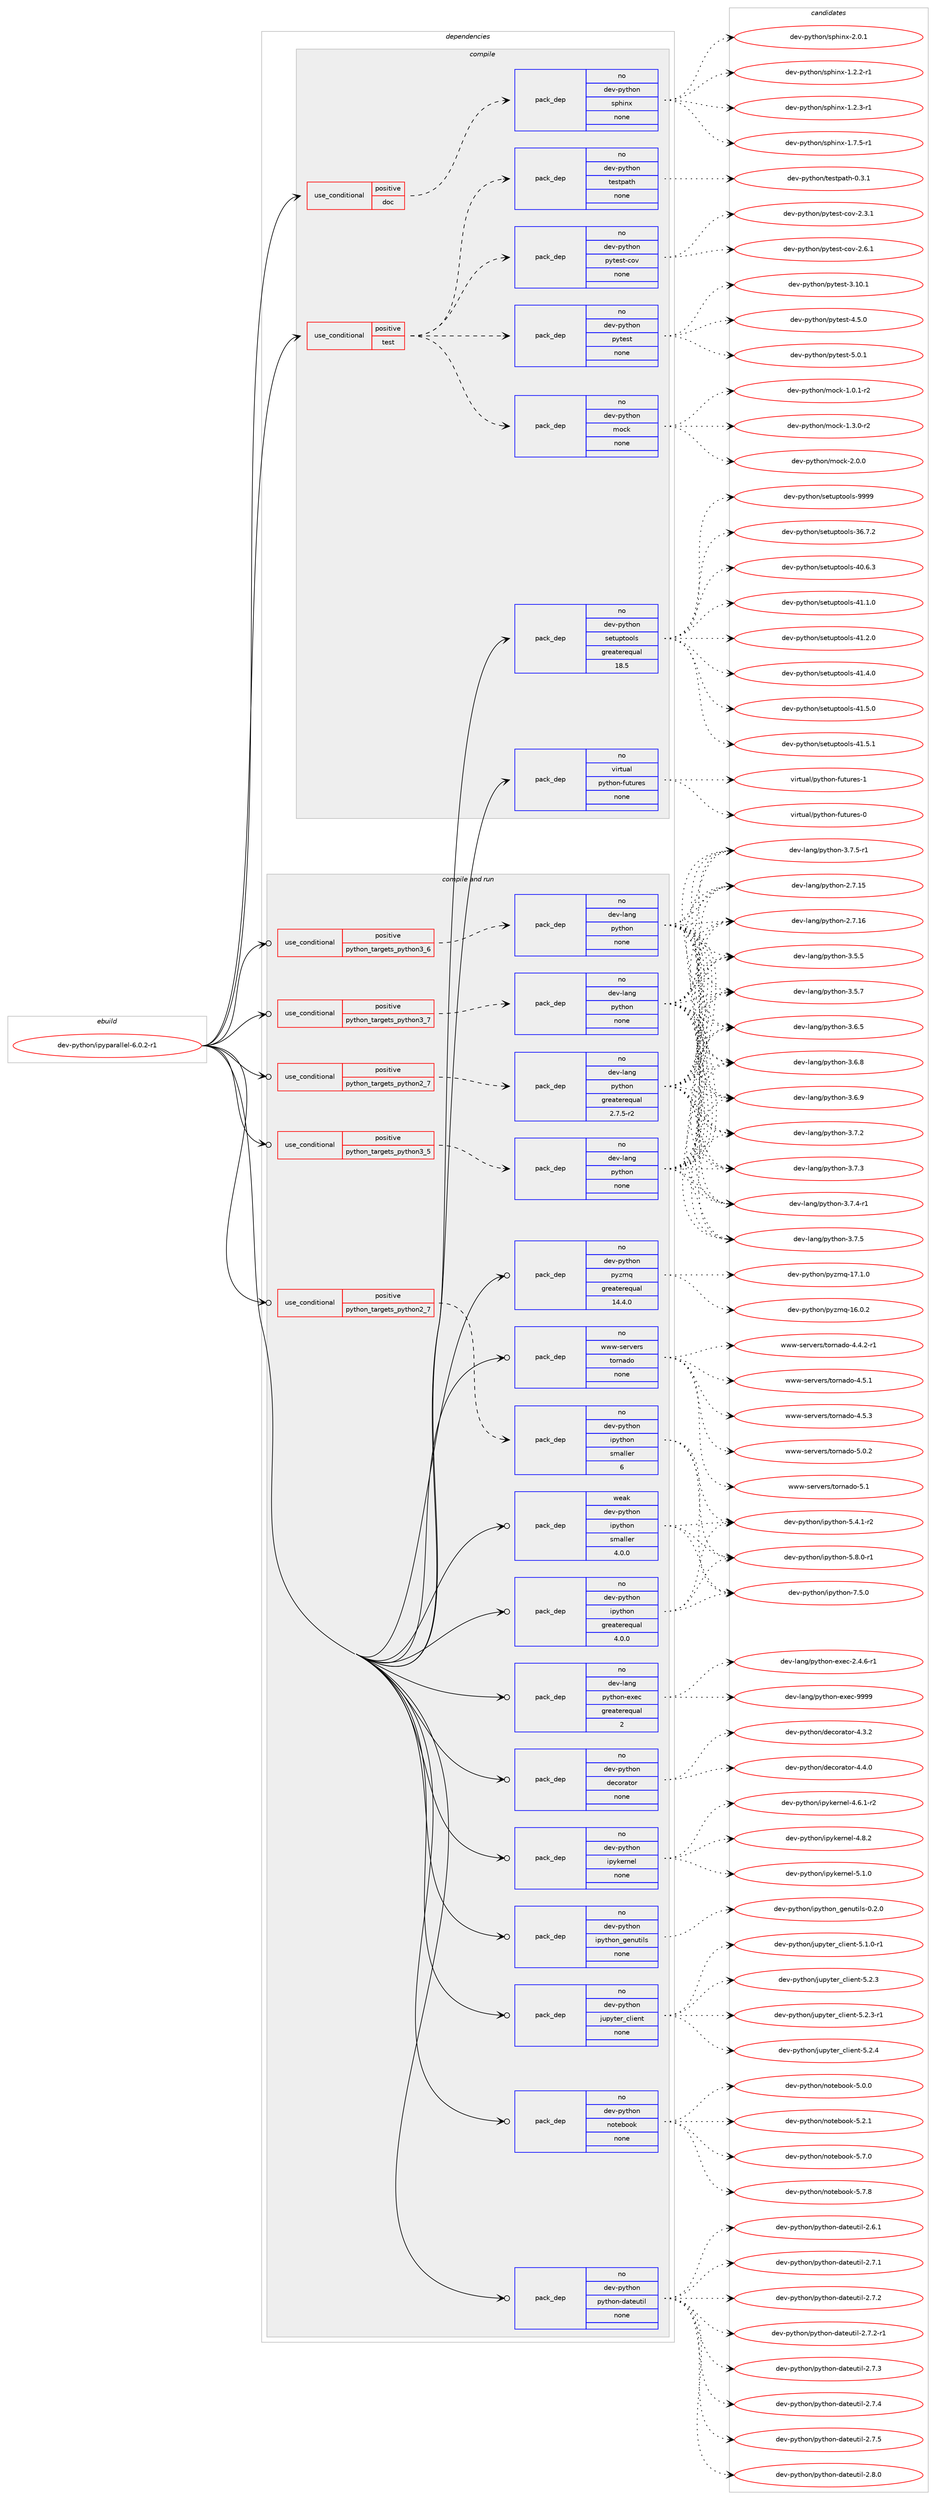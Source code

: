 digraph prolog {

# *************
# Graph options
# *************

newrank=true;
concentrate=true;
compound=true;
graph [rankdir=LR,fontname=Helvetica,fontsize=10,ranksep=1.5];#, ranksep=2.5, nodesep=0.2];
edge  [arrowhead=vee];
node  [fontname=Helvetica,fontsize=10];

# **********
# The ebuild
# **********

subgraph cluster_leftcol {
color=gray;
rank=same;
label=<<i>ebuild</i>>;
id [label="dev-python/ipyparallel-6.0.2-r1", color=red, width=4, href="../dev-python/ipyparallel-6.0.2-r1.svg"];
}

# ****************
# The dependencies
# ****************

subgraph cluster_midcol {
color=gray;
label=<<i>dependencies</i>>;
subgraph cluster_compile {
fillcolor="#eeeeee";
style=filled;
label=<<i>compile</i>>;
subgraph cond141014 {
dependency609858 [label=<<TABLE BORDER="0" CELLBORDER="1" CELLSPACING="0" CELLPADDING="4"><TR><TD ROWSPAN="3" CELLPADDING="10">use_conditional</TD></TR><TR><TD>positive</TD></TR><TR><TD>doc</TD></TR></TABLE>>, shape=none, color=red];
subgraph pack457045 {
dependency609859 [label=<<TABLE BORDER="0" CELLBORDER="1" CELLSPACING="0" CELLPADDING="4" WIDTH="220"><TR><TD ROWSPAN="6" CELLPADDING="30">pack_dep</TD></TR><TR><TD WIDTH="110">no</TD></TR><TR><TD>dev-python</TD></TR><TR><TD>sphinx</TD></TR><TR><TD>none</TD></TR><TR><TD></TD></TR></TABLE>>, shape=none, color=blue];
}
dependency609858:e -> dependency609859:w [weight=20,style="dashed",arrowhead="vee"];
}
id:e -> dependency609858:w [weight=20,style="solid",arrowhead="vee"];
subgraph cond141015 {
dependency609860 [label=<<TABLE BORDER="0" CELLBORDER="1" CELLSPACING="0" CELLPADDING="4"><TR><TD ROWSPAN="3" CELLPADDING="10">use_conditional</TD></TR><TR><TD>positive</TD></TR><TR><TD>test</TD></TR></TABLE>>, shape=none, color=red];
subgraph pack457046 {
dependency609861 [label=<<TABLE BORDER="0" CELLBORDER="1" CELLSPACING="0" CELLPADDING="4" WIDTH="220"><TR><TD ROWSPAN="6" CELLPADDING="30">pack_dep</TD></TR><TR><TD WIDTH="110">no</TD></TR><TR><TD>dev-python</TD></TR><TR><TD>mock</TD></TR><TR><TD>none</TD></TR><TR><TD></TD></TR></TABLE>>, shape=none, color=blue];
}
dependency609860:e -> dependency609861:w [weight=20,style="dashed",arrowhead="vee"];
subgraph pack457047 {
dependency609862 [label=<<TABLE BORDER="0" CELLBORDER="1" CELLSPACING="0" CELLPADDING="4" WIDTH="220"><TR><TD ROWSPAN="6" CELLPADDING="30">pack_dep</TD></TR><TR><TD WIDTH="110">no</TD></TR><TR><TD>dev-python</TD></TR><TR><TD>pytest</TD></TR><TR><TD>none</TD></TR><TR><TD></TD></TR></TABLE>>, shape=none, color=blue];
}
dependency609860:e -> dependency609862:w [weight=20,style="dashed",arrowhead="vee"];
subgraph pack457048 {
dependency609863 [label=<<TABLE BORDER="0" CELLBORDER="1" CELLSPACING="0" CELLPADDING="4" WIDTH="220"><TR><TD ROWSPAN="6" CELLPADDING="30">pack_dep</TD></TR><TR><TD WIDTH="110">no</TD></TR><TR><TD>dev-python</TD></TR><TR><TD>pytest-cov</TD></TR><TR><TD>none</TD></TR><TR><TD></TD></TR></TABLE>>, shape=none, color=blue];
}
dependency609860:e -> dependency609863:w [weight=20,style="dashed",arrowhead="vee"];
subgraph pack457049 {
dependency609864 [label=<<TABLE BORDER="0" CELLBORDER="1" CELLSPACING="0" CELLPADDING="4" WIDTH="220"><TR><TD ROWSPAN="6" CELLPADDING="30">pack_dep</TD></TR><TR><TD WIDTH="110">no</TD></TR><TR><TD>dev-python</TD></TR><TR><TD>testpath</TD></TR><TR><TD>none</TD></TR><TR><TD></TD></TR></TABLE>>, shape=none, color=blue];
}
dependency609860:e -> dependency609864:w [weight=20,style="dashed",arrowhead="vee"];
}
id:e -> dependency609860:w [weight=20,style="solid",arrowhead="vee"];
subgraph pack457050 {
dependency609865 [label=<<TABLE BORDER="0" CELLBORDER="1" CELLSPACING="0" CELLPADDING="4" WIDTH="220"><TR><TD ROWSPAN="6" CELLPADDING="30">pack_dep</TD></TR><TR><TD WIDTH="110">no</TD></TR><TR><TD>dev-python</TD></TR><TR><TD>setuptools</TD></TR><TR><TD>greaterequal</TD></TR><TR><TD>18.5</TD></TR></TABLE>>, shape=none, color=blue];
}
id:e -> dependency609865:w [weight=20,style="solid",arrowhead="vee"];
subgraph pack457051 {
dependency609866 [label=<<TABLE BORDER="0" CELLBORDER="1" CELLSPACING="0" CELLPADDING="4" WIDTH="220"><TR><TD ROWSPAN="6" CELLPADDING="30">pack_dep</TD></TR><TR><TD WIDTH="110">no</TD></TR><TR><TD>virtual</TD></TR><TR><TD>python-futures</TD></TR><TR><TD>none</TD></TR><TR><TD></TD></TR></TABLE>>, shape=none, color=blue];
}
id:e -> dependency609866:w [weight=20,style="solid",arrowhead="vee"];
}
subgraph cluster_compileandrun {
fillcolor="#eeeeee";
style=filled;
label=<<i>compile and run</i>>;
subgraph cond141016 {
dependency609867 [label=<<TABLE BORDER="0" CELLBORDER="1" CELLSPACING="0" CELLPADDING="4"><TR><TD ROWSPAN="3" CELLPADDING="10">use_conditional</TD></TR><TR><TD>positive</TD></TR><TR><TD>python_targets_python2_7</TD></TR></TABLE>>, shape=none, color=red];
subgraph pack457052 {
dependency609868 [label=<<TABLE BORDER="0" CELLBORDER="1" CELLSPACING="0" CELLPADDING="4" WIDTH="220"><TR><TD ROWSPAN="6" CELLPADDING="30">pack_dep</TD></TR><TR><TD WIDTH="110">no</TD></TR><TR><TD>dev-lang</TD></TR><TR><TD>python</TD></TR><TR><TD>greaterequal</TD></TR><TR><TD>2.7.5-r2</TD></TR></TABLE>>, shape=none, color=blue];
}
dependency609867:e -> dependency609868:w [weight=20,style="dashed",arrowhead="vee"];
}
id:e -> dependency609867:w [weight=20,style="solid",arrowhead="odotvee"];
subgraph cond141017 {
dependency609869 [label=<<TABLE BORDER="0" CELLBORDER="1" CELLSPACING="0" CELLPADDING="4"><TR><TD ROWSPAN="3" CELLPADDING="10">use_conditional</TD></TR><TR><TD>positive</TD></TR><TR><TD>python_targets_python2_7</TD></TR></TABLE>>, shape=none, color=red];
subgraph pack457053 {
dependency609870 [label=<<TABLE BORDER="0" CELLBORDER="1" CELLSPACING="0" CELLPADDING="4" WIDTH="220"><TR><TD ROWSPAN="6" CELLPADDING="30">pack_dep</TD></TR><TR><TD WIDTH="110">no</TD></TR><TR><TD>dev-python</TD></TR><TR><TD>ipython</TD></TR><TR><TD>smaller</TD></TR><TR><TD>6</TD></TR></TABLE>>, shape=none, color=blue];
}
dependency609869:e -> dependency609870:w [weight=20,style="dashed",arrowhead="vee"];
}
id:e -> dependency609869:w [weight=20,style="solid",arrowhead="odotvee"];
subgraph cond141018 {
dependency609871 [label=<<TABLE BORDER="0" CELLBORDER="1" CELLSPACING="0" CELLPADDING="4"><TR><TD ROWSPAN="3" CELLPADDING="10">use_conditional</TD></TR><TR><TD>positive</TD></TR><TR><TD>python_targets_python3_5</TD></TR></TABLE>>, shape=none, color=red];
subgraph pack457054 {
dependency609872 [label=<<TABLE BORDER="0" CELLBORDER="1" CELLSPACING="0" CELLPADDING="4" WIDTH="220"><TR><TD ROWSPAN="6" CELLPADDING="30">pack_dep</TD></TR><TR><TD WIDTH="110">no</TD></TR><TR><TD>dev-lang</TD></TR><TR><TD>python</TD></TR><TR><TD>none</TD></TR><TR><TD></TD></TR></TABLE>>, shape=none, color=blue];
}
dependency609871:e -> dependency609872:w [weight=20,style="dashed",arrowhead="vee"];
}
id:e -> dependency609871:w [weight=20,style="solid",arrowhead="odotvee"];
subgraph cond141019 {
dependency609873 [label=<<TABLE BORDER="0" CELLBORDER="1" CELLSPACING="0" CELLPADDING="4"><TR><TD ROWSPAN="3" CELLPADDING="10">use_conditional</TD></TR><TR><TD>positive</TD></TR><TR><TD>python_targets_python3_6</TD></TR></TABLE>>, shape=none, color=red];
subgraph pack457055 {
dependency609874 [label=<<TABLE BORDER="0" CELLBORDER="1" CELLSPACING="0" CELLPADDING="4" WIDTH="220"><TR><TD ROWSPAN="6" CELLPADDING="30">pack_dep</TD></TR><TR><TD WIDTH="110">no</TD></TR><TR><TD>dev-lang</TD></TR><TR><TD>python</TD></TR><TR><TD>none</TD></TR><TR><TD></TD></TR></TABLE>>, shape=none, color=blue];
}
dependency609873:e -> dependency609874:w [weight=20,style="dashed",arrowhead="vee"];
}
id:e -> dependency609873:w [weight=20,style="solid",arrowhead="odotvee"];
subgraph cond141020 {
dependency609875 [label=<<TABLE BORDER="0" CELLBORDER="1" CELLSPACING="0" CELLPADDING="4"><TR><TD ROWSPAN="3" CELLPADDING="10">use_conditional</TD></TR><TR><TD>positive</TD></TR><TR><TD>python_targets_python3_7</TD></TR></TABLE>>, shape=none, color=red];
subgraph pack457056 {
dependency609876 [label=<<TABLE BORDER="0" CELLBORDER="1" CELLSPACING="0" CELLPADDING="4" WIDTH="220"><TR><TD ROWSPAN="6" CELLPADDING="30">pack_dep</TD></TR><TR><TD WIDTH="110">no</TD></TR><TR><TD>dev-lang</TD></TR><TR><TD>python</TD></TR><TR><TD>none</TD></TR><TR><TD></TD></TR></TABLE>>, shape=none, color=blue];
}
dependency609875:e -> dependency609876:w [weight=20,style="dashed",arrowhead="vee"];
}
id:e -> dependency609875:w [weight=20,style="solid",arrowhead="odotvee"];
subgraph pack457057 {
dependency609877 [label=<<TABLE BORDER="0" CELLBORDER="1" CELLSPACING="0" CELLPADDING="4" WIDTH="220"><TR><TD ROWSPAN="6" CELLPADDING="30">pack_dep</TD></TR><TR><TD WIDTH="110">no</TD></TR><TR><TD>dev-lang</TD></TR><TR><TD>python-exec</TD></TR><TR><TD>greaterequal</TD></TR><TR><TD>2</TD></TR></TABLE>>, shape=none, color=blue];
}
id:e -> dependency609877:w [weight=20,style="solid",arrowhead="odotvee"];
subgraph pack457058 {
dependency609878 [label=<<TABLE BORDER="0" CELLBORDER="1" CELLSPACING="0" CELLPADDING="4" WIDTH="220"><TR><TD ROWSPAN="6" CELLPADDING="30">pack_dep</TD></TR><TR><TD WIDTH="110">no</TD></TR><TR><TD>dev-python</TD></TR><TR><TD>decorator</TD></TR><TR><TD>none</TD></TR><TR><TD></TD></TR></TABLE>>, shape=none, color=blue];
}
id:e -> dependency609878:w [weight=20,style="solid",arrowhead="odotvee"];
subgraph pack457059 {
dependency609879 [label=<<TABLE BORDER="0" CELLBORDER="1" CELLSPACING="0" CELLPADDING="4" WIDTH="220"><TR><TD ROWSPAN="6" CELLPADDING="30">pack_dep</TD></TR><TR><TD WIDTH="110">no</TD></TR><TR><TD>dev-python</TD></TR><TR><TD>ipykernel</TD></TR><TR><TD>none</TD></TR><TR><TD></TD></TR></TABLE>>, shape=none, color=blue];
}
id:e -> dependency609879:w [weight=20,style="solid",arrowhead="odotvee"];
subgraph pack457060 {
dependency609880 [label=<<TABLE BORDER="0" CELLBORDER="1" CELLSPACING="0" CELLPADDING="4" WIDTH="220"><TR><TD ROWSPAN="6" CELLPADDING="30">pack_dep</TD></TR><TR><TD WIDTH="110">no</TD></TR><TR><TD>dev-python</TD></TR><TR><TD>ipython</TD></TR><TR><TD>greaterequal</TD></TR><TR><TD>4.0.0</TD></TR></TABLE>>, shape=none, color=blue];
}
id:e -> dependency609880:w [weight=20,style="solid",arrowhead="odotvee"];
subgraph pack457061 {
dependency609881 [label=<<TABLE BORDER="0" CELLBORDER="1" CELLSPACING="0" CELLPADDING="4" WIDTH="220"><TR><TD ROWSPAN="6" CELLPADDING="30">pack_dep</TD></TR><TR><TD WIDTH="110">no</TD></TR><TR><TD>dev-python</TD></TR><TR><TD>ipython_genutils</TD></TR><TR><TD>none</TD></TR><TR><TD></TD></TR></TABLE>>, shape=none, color=blue];
}
id:e -> dependency609881:w [weight=20,style="solid",arrowhead="odotvee"];
subgraph pack457062 {
dependency609882 [label=<<TABLE BORDER="0" CELLBORDER="1" CELLSPACING="0" CELLPADDING="4" WIDTH="220"><TR><TD ROWSPAN="6" CELLPADDING="30">pack_dep</TD></TR><TR><TD WIDTH="110">no</TD></TR><TR><TD>dev-python</TD></TR><TR><TD>jupyter_client</TD></TR><TR><TD>none</TD></TR><TR><TD></TD></TR></TABLE>>, shape=none, color=blue];
}
id:e -> dependency609882:w [weight=20,style="solid",arrowhead="odotvee"];
subgraph pack457063 {
dependency609883 [label=<<TABLE BORDER="0" CELLBORDER="1" CELLSPACING="0" CELLPADDING="4" WIDTH="220"><TR><TD ROWSPAN="6" CELLPADDING="30">pack_dep</TD></TR><TR><TD WIDTH="110">no</TD></TR><TR><TD>dev-python</TD></TR><TR><TD>notebook</TD></TR><TR><TD>none</TD></TR><TR><TD></TD></TR></TABLE>>, shape=none, color=blue];
}
id:e -> dependency609883:w [weight=20,style="solid",arrowhead="odotvee"];
subgraph pack457064 {
dependency609884 [label=<<TABLE BORDER="0" CELLBORDER="1" CELLSPACING="0" CELLPADDING="4" WIDTH="220"><TR><TD ROWSPAN="6" CELLPADDING="30">pack_dep</TD></TR><TR><TD WIDTH="110">no</TD></TR><TR><TD>dev-python</TD></TR><TR><TD>python-dateutil</TD></TR><TR><TD>none</TD></TR><TR><TD></TD></TR></TABLE>>, shape=none, color=blue];
}
id:e -> dependency609884:w [weight=20,style="solid",arrowhead="odotvee"];
subgraph pack457065 {
dependency609885 [label=<<TABLE BORDER="0" CELLBORDER="1" CELLSPACING="0" CELLPADDING="4" WIDTH="220"><TR><TD ROWSPAN="6" CELLPADDING="30">pack_dep</TD></TR><TR><TD WIDTH="110">no</TD></TR><TR><TD>dev-python</TD></TR><TR><TD>pyzmq</TD></TR><TR><TD>greaterequal</TD></TR><TR><TD>14.4.0</TD></TR></TABLE>>, shape=none, color=blue];
}
id:e -> dependency609885:w [weight=20,style="solid",arrowhead="odotvee"];
subgraph pack457066 {
dependency609886 [label=<<TABLE BORDER="0" CELLBORDER="1" CELLSPACING="0" CELLPADDING="4" WIDTH="220"><TR><TD ROWSPAN="6" CELLPADDING="30">pack_dep</TD></TR><TR><TD WIDTH="110">no</TD></TR><TR><TD>www-servers</TD></TR><TR><TD>tornado</TD></TR><TR><TD>none</TD></TR><TR><TD></TD></TR></TABLE>>, shape=none, color=blue];
}
id:e -> dependency609886:w [weight=20,style="solid",arrowhead="odotvee"];
subgraph pack457067 {
dependency609887 [label=<<TABLE BORDER="0" CELLBORDER="1" CELLSPACING="0" CELLPADDING="4" WIDTH="220"><TR><TD ROWSPAN="6" CELLPADDING="30">pack_dep</TD></TR><TR><TD WIDTH="110">weak</TD></TR><TR><TD>dev-python</TD></TR><TR><TD>ipython</TD></TR><TR><TD>smaller</TD></TR><TR><TD>4.0.0</TD></TR></TABLE>>, shape=none, color=blue];
}
id:e -> dependency609887:w [weight=20,style="solid",arrowhead="odotvee"];
}
subgraph cluster_run {
fillcolor="#eeeeee";
style=filled;
label=<<i>run</i>>;
}
}

# **************
# The candidates
# **************

subgraph cluster_choices {
rank=same;
color=gray;
label=<<i>candidates</i>>;

subgraph choice457045 {
color=black;
nodesep=1;
choice10010111845112121116104111110471151121041051101204549465046504511449 [label="dev-python/sphinx-1.2.2-r1", color=red, width=4,href="../dev-python/sphinx-1.2.2-r1.svg"];
choice10010111845112121116104111110471151121041051101204549465046514511449 [label="dev-python/sphinx-1.2.3-r1", color=red, width=4,href="../dev-python/sphinx-1.2.3-r1.svg"];
choice10010111845112121116104111110471151121041051101204549465546534511449 [label="dev-python/sphinx-1.7.5-r1", color=red, width=4,href="../dev-python/sphinx-1.7.5-r1.svg"];
choice1001011184511212111610411111047115112104105110120455046484649 [label="dev-python/sphinx-2.0.1", color=red, width=4,href="../dev-python/sphinx-2.0.1.svg"];
dependency609859:e -> choice10010111845112121116104111110471151121041051101204549465046504511449:w [style=dotted,weight="100"];
dependency609859:e -> choice10010111845112121116104111110471151121041051101204549465046514511449:w [style=dotted,weight="100"];
dependency609859:e -> choice10010111845112121116104111110471151121041051101204549465546534511449:w [style=dotted,weight="100"];
dependency609859:e -> choice1001011184511212111610411111047115112104105110120455046484649:w [style=dotted,weight="100"];
}
subgraph choice457046 {
color=black;
nodesep=1;
choice1001011184511212111610411111047109111991074549464846494511450 [label="dev-python/mock-1.0.1-r2", color=red, width=4,href="../dev-python/mock-1.0.1-r2.svg"];
choice1001011184511212111610411111047109111991074549465146484511450 [label="dev-python/mock-1.3.0-r2", color=red, width=4,href="../dev-python/mock-1.3.0-r2.svg"];
choice100101118451121211161041111104710911199107455046484648 [label="dev-python/mock-2.0.0", color=red, width=4,href="../dev-python/mock-2.0.0.svg"];
dependency609861:e -> choice1001011184511212111610411111047109111991074549464846494511450:w [style=dotted,weight="100"];
dependency609861:e -> choice1001011184511212111610411111047109111991074549465146484511450:w [style=dotted,weight="100"];
dependency609861:e -> choice100101118451121211161041111104710911199107455046484648:w [style=dotted,weight="100"];
}
subgraph choice457047 {
color=black;
nodesep=1;
choice100101118451121211161041111104711212111610111511645514649484649 [label="dev-python/pytest-3.10.1", color=red, width=4,href="../dev-python/pytest-3.10.1.svg"];
choice1001011184511212111610411111047112121116101115116455246534648 [label="dev-python/pytest-4.5.0", color=red, width=4,href="../dev-python/pytest-4.5.0.svg"];
choice1001011184511212111610411111047112121116101115116455346484649 [label="dev-python/pytest-5.0.1", color=red, width=4,href="../dev-python/pytest-5.0.1.svg"];
dependency609862:e -> choice100101118451121211161041111104711212111610111511645514649484649:w [style=dotted,weight="100"];
dependency609862:e -> choice1001011184511212111610411111047112121116101115116455246534648:w [style=dotted,weight="100"];
dependency609862:e -> choice1001011184511212111610411111047112121116101115116455346484649:w [style=dotted,weight="100"];
}
subgraph choice457048 {
color=black;
nodesep=1;
choice10010111845112121116104111110471121211161011151164599111118455046514649 [label="dev-python/pytest-cov-2.3.1", color=red, width=4,href="../dev-python/pytest-cov-2.3.1.svg"];
choice10010111845112121116104111110471121211161011151164599111118455046544649 [label="dev-python/pytest-cov-2.6.1", color=red, width=4,href="../dev-python/pytest-cov-2.6.1.svg"];
dependency609863:e -> choice10010111845112121116104111110471121211161011151164599111118455046514649:w [style=dotted,weight="100"];
dependency609863:e -> choice10010111845112121116104111110471121211161011151164599111118455046544649:w [style=dotted,weight="100"];
}
subgraph choice457049 {
color=black;
nodesep=1;
choice100101118451121211161041111104711610111511611297116104454846514649 [label="dev-python/testpath-0.3.1", color=red, width=4,href="../dev-python/testpath-0.3.1.svg"];
dependency609864:e -> choice100101118451121211161041111104711610111511611297116104454846514649:w [style=dotted,weight="100"];
}
subgraph choice457050 {
color=black;
nodesep=1;
choice100101118451121211161041111104711510111611711211611111110811545515446554650 [label="dev-python/setuptools-36.7.2", color=red, width=4,href="../dev-python/setuptools-36.7.2.svg"];
choice100101118451121211161041111104711510111611711211611111110811545524846544651 [label="dev-python/setuptools-40.6.3", color=red, width=4,href="../dev-python/setuptools-40.6.3.svg"];
choice100101118451121211161041111104711510111611711211611111110811545524946494648 [label="dev-python/setuptools-41.1.0", color=red, width=4,href="../dev-python/setuptools-41.1.0.svg"];
choice100101118451121211161041111104711510111611711211611111110811545524946504648 [label="dev-python/setuptools-41.2.0", color=red, width=4,href="../dev-python/setuptools-41.2.0.svg"];
choice100101118451121211161041111104711510111611711211611111110811545524946524648 [label="dev-python/setuptools-41.4.0", color=red, width=4,href="../dev-python/setuptools-41.4.0.svg"];
choice100101118451121211161041111104711510111611711211611111110811545524946534648 [label="dev-python/setuptools-41.5.0", color=red, width=4,href="../dev-python/setuptools-41.5.0.svg"];
choice100101118451121211161041111104711510111611711211611111110811545524946534649 [label="dev-python/setuptools-41.5.1", color=red, width=4,href="../dev-python/setuptools-41.5.1.svg"];
choice10010111845112121116104111110471151011161171121161111111081154557575757 [label="dev-python/setuptools-9999", color=red, width=4,href="../dev-python/setuptools-9999.svg"];
dependency609865:e -> choice100101118451121211161041111104711510111611711211611111110811545515446554650:w [style=dotted,weight="100"];
dependency609865:e -> choice100101118451121211161041111104711510111611711211611111110811545524846544651:w [style=dotted,weight="100"];
dependency609865:e -> choice100101118451121211161041111104711510111611711211611111110811545524946494648:w [style=dotted,weight="100"];
dependency609865:e -> choice100101118451121211161041111104711510111611711211611111110811545524946504648:w [style=dotted,weight="100"];
dependency609865:e -> choice100101118451121211161041111104711510111611711211611111110811545524946524648:w [style=dotted,weight="100"];
dependency609865:e -> choice100101118451121211161041111104711510111611711211611111110811545524946534648:w [style=dotted,weight="100"];
dependency609865:e -> choice100101118451121211161041111104711510111611711211611111110811545524946534649:w [style=dotted,weight="100"];
dependency609865:e -> choice10010111845112121116104111110471151011161171121161111111081154557575757:w [style=dotted,weight="100"];
}
subgraph choice457051 {
color=black;
nodesep=1;
choice1181051141161179710847112121116104111110451021171161171141011154548 [label="virtual/python-futures-0", color=red, width=4,href="../virtual/python-futures-0.svg"];
choice1181051141161179710847112121116104111110451021171161171141011154549 [label="virtual/python-futures-1", color=red, width=4,href="../virtual/python-futures-1.svg"];
dependency609866:e -> choice1181051141161179710847112121116104111110451021171161171141011154548:w [style=dotted,weight="100"];
dependency609866:e -> choice1181051141161179710847112121116104111110451021171161171141011154549:w [style=dotted,weight="100"];
}
subgraph choice457052 {
color=black;
nodesep=1;
choice10010111845108971101034711212111610411111045504655464953 [label="dev-lang/python-2.7.15", color=red, width=4,href="../dev-lang/python-2.7.15.svg"];
choice10010111845108971101034711212111610411111045504655464954 [label="dev-lang/python-2.7.16", color=red, width=4,href="../dev-lang/python-2.7.16.svg"];
choice100101118451089711010347112121116104111110455146534653 [label="dev-lang/python-3.5.5", color=red, width=4,href="../dev-lang/python-3.5.5.svg"];
choice100101118451089711010347112121116104111110455146534655 [label="dev-lang/python-3.5.7", color=red, width=4,href="../dev-lang/python-3.5.7.svg"];
choice100101118451089711010347112121116104111110455146544653 [label="dev-lang/python-3.6.5", color=red, width=4,href="../dev-lang/python-3.6.5.svg"];
choice100101118451089711010347112121116104111110455146544656 [label="dev-lang/python-3.6.8", color=red, width=4,href="../dev-lang/python-3.6.8.svg"];
choice100101118451089711010347112121116104111110455146544657 [label="dev-lang/python-3.6.9", color=red, width=4,href="../dev-lang/python-3.6.9.svg"];
choice100101118451089711010347112121116104111110455146554650 [label="dev-lang/python-3.7.2", color=red, width=4,href="../dev-lang/python-3.7.2.svg"];
choice100101118451089711010347112121116104111110455146554651 [label="dev-lang/python-3.7.3", color=red, width=4,href="../dev-lang/python-3.7.3.svg"];
choice1001011184510897110103471121211161041111104551465546524511449 [label="dev-lang/python-3.7.4-r1", color=red, width=4,href="../dev-lang/python-3.7.4-r1.svg"];
choice100101118451089711010347112121116104111110455146554653 [label="dev-lang/python-3.7.5", color=red, width=4,href="../dev-lang/python-3.7.5.svg"];
choice1001011184510897110103471121211161041111104551465546534511449 [label="dev-lang/python-3.7.5-r1", color=red, width=4,href="../dev-lang/python-3.7.5-r1.svg"];
dependency609868:e -> choice10010111845108971101034711212111610411111045504655464953:w [style=dotted,weight="100"];
dependency609868:e -> choice10010111845108971101034711212111610411111045504655464954:w [style=dotted,weight="100"];
dependency609868:e -> choice100101118451089711010347112121116104111110455146534653:w [style=dotted,weight="100"];
dependency609868:e -> choice100101118451089711010347112121116104111110455146534655:w [style=dotted,weight="100"];
dependency609868:e -> choice100101118451089711010347112121116104111110455146544653:w [style=dotted,weight="100"];
dependency609868:e -> choice100101118451089711010347112121116104111110455146544656:w [style=dotted,weight="100"];
dependency609868:e -> choice100101118451089711010347112121116104111110455146544657:w [style=dotted,weight="100"];
dependency609868:e -> choice100101118451089711010347112121116104111110455146554650:w [style=dotted,weight="100"];
dependency609868:e -> choice100101118451089711010347112121116104111110455146554651:w [style=dotted,weight="100"];
dependency609868:e -> choice1001011184510897110103471121211161041111104551465546524511449:w [style=dotted,weight="100"];
dependency609868:e -> choice100101118451089711010347112121116104111110455146554653:w [style=dotted,weight="100"];
dependency609868:e -> choice1001011184510897110103471121211161041111104551465546534511449:w [style=dotted,weight="100"];
}
subgraph choice457053 {
color=black;
nodesep=1;
choice10010111845112121116104111110471051121211161041111104553465246494511450 [label="dev-python/ipython-5.4.1-r2", color=red, width=4,href="../dev-python/ipython-5.4.1-r2.svg"];
choice10010111845112121116104111110471051121211161041111104553465646484511449 [label="dev-python/ipython-5.8.0-r1", color=red, width=4,href="../dev-python/ipython-5.8.0-r1.svg"];
choice1001011184511212111610411111047105112121116104111110455546534648 [label="dev-python/ipython-7.5.0", color=red, width=4,href="../dev-python/ipython-7.5.0.svg"];
dependency609870:e -> choice10010111845112121116104111110471051121211161041111104553465246494511450:w [style=dotted,weight="100"];
dependency609870:e -> choice10010111845112121116104111110471051121211161041111104553465646484511449:w [style=dotted,weight="100"];
dependency609870:e -> choice1001011184511212111610411111047105112121116104111110455546534648:w [style=dotted,weight="100"];
}
subgraph choice457054 {
color=black;
nodesep=1;
choice10010111845108971101034711212111610411111045504655464953 [label="dev-lang/python-2.7.15", color=red, width=4,href="../dev-lang/python-2.7.15.svg"];
choice10010111845108971101034711212111610411111045504655464954 [label="dev-lang/python-2.7.16", color=red, width=4,href="../dev-lang/python-2.7.16.svg"];
choice100101118451089711010347112121116104111110455146534653 [label="dev-lang/python-3.5.5", color=red, width=4,href="../dev-lang/python-3.5.5.svg"];
choice100101118451089711010347112121116104111110455146534655 [label="dev-lang/python-3.5.7", color=red, width=4,href="../dev-lang/python-3.5.7.svg"];
choice100101118451089711010347112121116104111110455146544653 [label="dev-lang/python-3.6.5", color=red, width=4,href="../dev-lang/python-3.6.5.svg"];
choice100101118451089711010347112121116104111110455146544656 [label="dev-lang/python-3.6.8", color=red, width=4,href="../dev-lang/python-3.6.8.svg"];
choice100101118451089711010347112121116104111110455146544657 [label="dev-lang/python-3.6.9", color=red, width=4,href="../dev-lang/python-3.6.9.svg"];
choice100101118451089711010347112121116104111110455146554650 [label="dev-lang/python-3.7.2", color=red, width=4,href="../dev-lang/python-3.7.2.svg"];
choice100101118451089711010347112121116104111110455146554651 [label="dev-lang/python-3.7.3", color=red, width=4,href="../dev-lang/python-3.7.3.svg"];
choice1001011184510897110103471121211161041111104551465546524511449 [label="dev-lang/python-3.7.4-r1", color=red, width=4,href="../dev-lang/python-3.7.4-r1.svg"];
choice100101118451089711010347112121116104111110455146554653 [label="dev-lang/python-3.7.5", color=red, width=4,href="../dev-lang/python-3.7.5.svg"];
choice1001011184510897110103471121211161041111104551465546534511449 [label="dev-lang/python-3.7.5-r1", color=red, width=4,href="../dev-lang/python-3.7.5-r1.svg"];
dependency609872:e -> choice10010111845108971101034711212111610411111045504655464953:w [style=dotted,weight="100"];
dependency609872:e -> choice10010111845108971101034711212111610411111045504655464954:w [style=dotted,weight="100"];
dependency609872:e -> choice100101118451089711010347112121116104111110455146534653:w [style=dotted,weight="100"];
dependency609872:e -> choice100101118451089711010347112121116104111110455146534655:w [style=dotted,weight="100"];
dependency609872:e -> choice100101118451089711010347112121116104111110455146544653:w [style=dotted,weight="100"];
dependency609872:e -> choice100101118451089711010347112121116104111110455146544656:w [style=dotted,weight="100"];
dependency609872:e -> choice100101118451089711010347112121116104111110455146544657:w [style=dotted,weight="100"];
dependency609872:e -> choice100101118451089711010347112121116104111110455146554650:w [style=dotted,weight="100"];
dependency609872:e -> choice100101118451089711010347112121116104111110455146554651:w [style=dotted,weight="100"];
dependency609872:e -> choice1001011184510897110103471121211161041111104551465546524511449:w [style=dotted,weight="100"];
dependency609872:e -> choice100101118451089711010347112121116104111110455146554653:w [style=dotted,weight="100"];
dependency609872:e -> choice1001011184510897110103471121211161041111104551465546534511449:w [style=dotted,weight="100"];
}
subgraph choice457055 {
color=black;
nodesep=1;
choice10010111845108971101034711212111610411111045504655464953 [label="dev-lang/python-2.7.15", color=red, width=4,href="../dev-lang/python-2.7.15.svg"];
choice10010111845108971101034711212111610411111045504655464954 [label="dev-lang/python-2.7.16", color=red, width=4,href="../dev-lang/python-2.7.16.svg"];
choice100101118451089711010347112121116104111110455146534653 [label="dev-lang/python-3.5.5", color=red, width=4,href="../dev-lang/python-3.5.5.svg"];
choice100101118451089711010347112121116104111110455146534655 [label="dev-lang/python-3.5.7", color=red, width=4,href="../dev-lang/python-3.5.7.svg"];
choice100101118451089711010347112121116104111110455146544653 [label="dev-lang/python-3.6.5", color=red, width=4,href="../dev-lang/python-3.6.5.svg"];
choice100101118451089711010347112121116104111110455146544656 [label="dev-lang/python-3.6.8", color=red, width=4,href="../dev-lang/python-3.6.8.svg"];
choice100101118451089711010347112121116104111110455146544657 [label="dev-lang/python-3.6.9", color=red, width=4,href="../dev-lang/python-3.6.9.svg"];
choice100101118451089711010347112121116104111110455146554650 [label="dev-lang/python-3.7.2", color=red, width=4,href="../dev-lang/python-3.7.2.svg"];
choice100101118451089711010347112121116104111110455146554651 [label="dev-lang/python-3.7.3", color=red, width=4,href="../dev-lang/python-3.7.3.svg"];
choice1001011184510897110103471121211161041111104551465546524511449 [label="dev-lang/python-3.7.4-r1", color=red, width=4,href="../dev-lang/python-3.7.4-r1.svg"];
choice100101118451089711010347112121116104111110455146554653 [label="dev-lang/python-3.7.5", color=red, width=4,href="../dev-lang/python-3.7.5.svg"];
choice1001011184510897110103471121211161041111104551465546534511449 [label="dev-lang/python-3.7.5-r1", color=red, width=4,href="../dev-lang/python-3.7.5-r1.svg"];
dependency609874:e -> choice10010111845108971101034711212111610411111045504655464953:w [style=dotted,weight="100"];
dependency609874:e -> choice10010111845108971101034711212111610411111045504655464954:w [style=dotted,weight="100"];
dependency609874:e -> choice100101118451089711010347112121116104111110455146534653:w [style=dotted,weight="100"];
dependency609874:e -> choice100101118451089711010347112121116104111110455146534655:w [style=dotted,weight="100"];
dependency609874:e -> choice100101118451089711010347112121116104111110455146544653:w [style=dotted,weight="100"];
dependency609874:e -> choice100101118451089711010347112121116104111110455146544656:w [style=dotted,weight="100"];
dependency609874:e -> choice100101118451089711010347112121116104111110455146544657:w [style=dotted,weight="100"];
dependency609874:e -> choice100101118451089711010347112121116104111110455146554650:w [style=dotted,weight="100"];
dependency609874:e -> choice100101118451089711010347112121116104111110455146554651:w [style=dotted,weight="100"];
dependency609874:e -> choice1001011184510897110103471121211161041111104551465546524511449:w [style=dotted,weight="100"];
dependency609874:e -> choice100101118451089711010347112121116104111110455146554653:w [style=dotted,weight="100"];
dependency609874:e -> choice1001011184510897110103471121211161041111104551465546534511449:w [style=dotted,weight="100"];
}
subgraph choice457056 {
color=black;
nodesep=1;
choice10010111845108971101034711212111610411111045504655464953 [label="dev-lang/python-2.7.15", color=red, width=4,href="../dev-lang/python-2.7.15.svg"];
choice10010111845108971101034711212111610411111045504655464954 [label="dev-lang/python-2.7.16", color=red, width=4,href="../dev-lang/python-2.7.16.svg"];
choice100101118451089711010347112121116104111110455146534653 [label="dev-lang/python-3.5.5", color=red, width=4,href="../dev-lang/python-3.5.5.svg"];
choice100101118451089711010347112121116104111110455146534655 [label="dev-lang/python-3.5.7", color=red, width=4,href="../dev-lang/python-3.5.7.svg"];
choice100101118451089711010347112121116104111110455146544653 [label="dev-lang/python-3.6.5", color=red, width=4,href="../dev-lang/python-3.6.5.svg"];
choice100101118451089711010347112121116104111110455146544656 [label="dev-lang/python-3.6.8", color=red, width=4,href="../dev-lang/python-3.6.8.svg"];
choice100101118451089711010347112121116104111110455146544657 [label="dev-lang/python-3.6.9", color=red, width=4,href="../dev-lang/python-3.6.9.svg"];
choice100101118451089711010347112121116104111110455146554650 [label="dev-lang/python-3.7.2", color=red, width=4,href="../dev-lang/python-3.7.2.svg"];
choice100101118451089711010347112121116104111110455146554651 [label="dev-lang/python-3.7.3", color=red, width=4,href="../dev-lang/python-3.7.3.svg"];
choice1001011184510897110103471121211161041111104551465546524511449 [label="dev-lang/python-3.7.4-r1", color=red, width=4,href="../dev-lang/python-3.7.4-r1.svg"];
choice100101118451089711010347112121116104111110455146554653 [label="dev-lang/python-3.7.5", color=red, width=4,href="../dev-lang/python-3.7.5.svg"];
choice1001011184510897110103471121211161041111104551465546534511449 [label="dev-lang/python-3.7.5-r1", color=red, width=4,href="../dev-lang/python-3.7.5-r1.svg"];
dependency609876:e -> choice10010111845108971101034711212111610411111045504655464953:w [style=dotted,weight="100"];
dependency609876:e -> choice10010111845108971101034711212111610411111045504655464954:w [style=dotted,weight="100"];
dependency609876:e -> choice100101118451089711010347112121116104111110455146534653:w [style=dotted,weight="100"];
dependency609876:e -> choice100101118451089711010347112121116104111110455146534655:w [style=dotted,weight="100"];
dependency609876:e -> choice100101118451089711010347112121116104111110455146544653:w [style=dotted,weight="100"];
dependency609876:e -> choice100101118451089711010347112121116104111110455146544656:w [style=dotted,weight="100"];
dependency609876:e -> choice100101118451089711010347112121116104111110455146544657:w [style=dotted,weight="100"];
dependency609876:e -> choice100101118451089711010347112121116104111110455146554650:w [style=dotted,weight="100"];
dependency609876:e -> choice100101118451089711010347112121116104111110455146554651:w [style=dotted,weight="100"];
dependency609876:e -> choice1001011184510897110103471121211161041111104551465546524511449:w [style=dotted,weight="100"];
dependency609876:e -> choice100101118451089711010347112121116104111110455146554653:w [style=dotted,weight="100"];
dependency609876:e -> choice1001011184510897110103471121211161041111104551465546534511449:w [style=dotted,weight="100"];
}
subgraph choice457057 {
color=black;
nodesep=1;
choice10010111845108971101034711212111610411111045101120101994550465246544511449 [label="dev-lang/python-exec-2.4.6-r1", color=red, width=4,href="../dev-lang/python-exec-2.4.6-r1.svg"];
choice10010111845108971101034711212111610411111045101120101994557575757 [label="dev-lang/python-exec-9999", color=red, width=4,href="../dev-lang/python-exec-9999.svg"];
dependency609877:e -> choice10010111845108971101034711212111610411111045101120101994550465246544511449:w [style=dotted,weight="100"];
dependency609877:e -> choice10010111845108971101034711212111610411111045101120101994557575757:w [style=dotted,weight="100"];
}
subgraph choice457058 {
color=black;
nodesep=1;
choice10010111845112121116104111110471001019911111497116111114455246514650 [label="dev-python/decorator-4.3.2", color=red, width=4,href="../dev-python/decorator-4.3.2.svg"];
choice10010111845112121116104111110471001019911111497116111114455246524648 [label="dev-python/decorator-4.4.0", color=red, width=4,href="../dev-python/decorator-4.4.0.svg"];
dependency609878:e -> choice10010111845112121116104111110471001019911111497116111114455246514650:w [style=dotted,weight="100"];
dependency609878:e -> choice10010111845112121116104111110471001019911111497116111114455246524648:w [style=dotted,weight="100"];
}
subgraph choice457059 {
color=black;
nodesep=1;
choice10010111845112121116104111110471051121211071011141101011084552465446494511450 [label="dev-python/ipykernel-4.6.1-r2", color=red, width=4,href="../dev-python/ipykernel-4.6.1-r2.svg"];
choice1001011184511212111610411111047105112121107101114110101108455246564650 [label="dev-python/ipykernel-4.8.2", color=red, width=4,href="../dev-python/ipykernel-4.8.2.svg"];
choice1001011184511212111610411111047105112121107101114110101108455346494648 [label="dev-python/ipykernel-5.1.0", color=red, width=4,href="../dev-python/ipykernel-5.1.0.svg"];
dependency609879:e -> choice10010111845112121116104111110471051121211071011141101011084552465446494511450:w [style=dotted,weight="100"];
dependency609879:e -> choice1001011184511212111610411111047105112121107101114110101108455246564650:w [style=dotted,weight="100"];
dependency609879:e -> choice1001011184511212111610411111047105112121107101114110101108455346494648:w [style=dotted,weight="100"];
}
subgraph choice457060 {
color=black;
nodesep=1;
choice10010111845112121116104111110471051121211161041111104553465246494511450 [label="dev-python/ipython-5.4.1-r2", color=red, width=4,href="../dev-python/ipython-5.4.1-r2.svg"];
choice10010111845112121116104111110471051121211161041111104553465646484511449 [label="dev-python/ipython-5.8.0-r1", color=red, width=4,href="../dev-python/ipython-5.8.0-r1.svg"];
choice1001011184511212111610411111047105112121116104111110455546534648 [label="dev-python/ipython-7.5.0", color=red, width=4,href="../dev-python/ipython-7.5.0.svg"];
dependency609880:e -> choice10010111845112121116104111110471051121211161041111104553465246494511450:w [style=dotted,weight="100"];
dependency609880:e -> choice10010111845112121116104111110471051121211161041111104553465646484511449:w [style=dotted,weight="100"];
dependency609880:e -> choice1001011184511212111610411111047105112121116104111110455546534648:w [style=dotted,weight="100"];
}
subgraph choice457061 {
color=black;
nodesep=1;
choice100101118451121211161041111104710511212111610411111095103101110117116105108115454846504648 [label="dev-python/ipython_genutils-0.2.0", color=red, width=4,href="../dev-python/ipython_genutils-0.2.0.svg"];
dependency609881:e -> choice100101118451121211161041111104710511212111610411111095103101110117116105108115454846504648:w [style=dotted,weight="100"];
}
subgraph choice457062 {
color=black;
nodesep=1;
choice100101118451121211161041111104710611711212111610111495991081051011101164553464946484511449 [label="dev-python/jupyter_client-5.1.0-r1", color=red, width=4,href="../dev-python/jupyter_client-5.1.0-r1.svg"];
choice10010111845112121116104111110471061171121211161011149599108105101110116455346504651 [label="dev-python/jupyter_client-5.2.3", color=red, width=4,href="../dev-python/jupyter_client-5.2.3.svg"];
choice100101118451121211161041111104710611711212111610111495991081051011101164553465046514511449 [label="dev-python/jupyter_client-5.2.3-r1", color=red, width=4,href="../dev-python/jupyter_client-5.2.3-r1.svg"];
choice10010111845112121116104111110471061171121211161011149599108105101110116455346504652 [label="dev-python/jupyter_client-5.2.4", color=red, width=4,href="../dev-python/jupyter_client-5.2.4.svg"];
dependency609882:e -> choice100101118451121211161041111104710611711212111610111495991081051011101164553464946484511449:w [style=dotted,weight="100"];
dependency609882:e -> choice10010111845112121116104111110471061171121211161011149599108105101110116455346504651:w [style=dotted,weight="100"];
dependency609882:e -> choice100101118451121211161041111104710611711212111610111495991081051011101164553465046514511449:w [style=dotted,weight="100"];
dependency609882:e -> choice10010111845112121116104111110471061171121211161011149599108105101110116455346504652:w [style=dotted,weight="100"];
}
subgraph choice457063 {
color=black;
nodesep=1;
choice100101118451121211161041111104711011111610198111111107455346484648 [label="dev-python/notebook-5.0.0", color=red, width=4,href="../dev-python/notebook-5.0.0.svg"];
choice100101118451121211161041111104711011111610198111111107455346504649 [label="dev-python/notebook-5.2.1", color=red, width=4,href="../dev-python/notebook-5.2.1.svg"];
choice100101118451121211161041111104711011111610198111111107455346554648 [label="dev-python/notebook-5.7.0", color=red, width=4,href="../dev-python/notebook-5.7.0.svg"];
choice100101118451121211161041111104711011111610198111111107455346554656 [label="dev-python/notebook-5.7.8", color=red, width=4,href="../dev-python/notebook-5.7.8.svg"];
dependency609883:e -> choice100101118451121211161041111104711011111610198111111107455346484648:w [style=dotted,weight="100"];
dependency609883:e -> choice100101118451121211161041111104711011111610198111111107455346504649:w [style=dotted,weight="100"];
dependency609883:e -> choice100101118451121211161041111104711011111610198111111107455346554648:w [style=dotted,weight="100"];
dependency609883:e -> choice100101118451121211161041111104711011111610198111111107455346554656:w [style=dotted,weight="100"];
}
subgraph choice457064 {
color=black;
nodesep=1;
choice10010111845112121116104111110471121211161041111104510097116101117116105108455046544649 [label="dev-python/python-dateutil-2.6.1", color=red, width=4,href="../dev-python/python-dateutil-2.6.1.svg"];
choice10010111845112121116104111110471121211161041111104510097116101117116105108455046554649 [label="dev-python/python-dateutil-2.7.1", color=red, width=4,href="../dev-python/python-dateutil-2.7.1.svg"];
choice10010111845112121116104111110471121211161041111104510097116101117116105108455046554650 [label="dev-python/python-dateutil-2.7.2", color=red, width=4,href="../dev-python/python-dateutil-2.7.2.svg"];
choice100101118451121211161041111104711212111610411111045100971161011171161051084550465546504511449 [label="dev-python/python-dateutil-2.7.2-r1", color=red, width=4,href="../dev-python/python-dateutil-2.7.2-r1.svg"];
choice10010111845112121116104111110471121211161041111104510097116101117116105108455046554651 [label="dev-python/python-dateutil-2.7.3", color=red, width=4,href="../dev-python/python-dateutil-2.7.3.svg"];
choice10010111845112121116104111110471121211161041111104510097116101117116105108455046554652 [label="dev-python/python-dateutil-2.7.4", color=red, width=4,href="../dev-python/python-dateutil-2.7.4.svg"];
choice10010111845112121116104111110471121211161041111104510097116101117116105108455046554653 [label="dev-python/python-dateutil-2.7.5", color=red, width=4,href="../dev-python/python-dateutil-2.7.5.svg"];
choice10010111845112121116104111110471121211161041111104510097116101117116105108455046564648 [label="dev-python/python-dateutil-2.8.0", color=red, width=4,href="../dev-python/python-dateutil-2.8.0.svg"];
dependency609884:e -> choice10010111845112121116104111110471121211161041111104510097116101117116105108455046544649:w [style=dotted,weight="100"];
dependency609884:e -> choice10010111845112121116104111110471121211161041111104510097116101117116105108455046554649:w [style=dotted,weight="100"];
dependency609884:e -> choice10010111845112121116104111110471121211161041111104510097116101117116105108455046554650:w [style=dotted,weight="100"];
dependency609884:e -> choice100101118451121211161041111104711212111610411111045100971161011171161051084550465546504511449:w [style=dotted,weight="100"];
dependency609884:e -> choice10010111845112121116104111110471121211161041111104510097116101117116105108455046554651:w [style=dotted,weight="100"];
dependency609884:e -> choice10010111845112121116104111110471121211161041111104510097116101117116105108455046554652:w [style=dotted,weight="100"];
dependency609884:e -> choice10010111845112121116104111110471121211161041111104510097116101117116105108455046554653:w [style=dotted,weight="100"];
dependency609884:e -> choice10010111845112121116104111110471121211161041111104510097116101117116105108455046564648:w [style=dotted,weight="100"];
}
subgraph choice457065 {
color=black;
nodesep=1;
choice100101118451121211161041111104711212112210911345495446484650 [label="dev-python/pyzmq-16.0.2", color=red, width=4,href="../dev-python/pyzmq-16.0.2.svg"];
choice100101118451121211161041111104711212112210911345495546494648 [label="dev-python/pyzmq-17.1.0", color=red, width=4,href="../dev-python/pyzmq-17.1.0.svg"];
dependency609885:e -> choice100101118451121211161041111104711212112210911345495446484650:w [style=dotted,weight="100"];
dependency609885:e -> choice100101118451121211161041111104711212112210911345495546494648:w [style=dotted,weight="100"];
}
subgraph choice457066 {
color=black;
nodesep=1;
choice1191191194511510111411810111411547116111114110971001114552465246504511449 [label="www-servers/tornado-4.4.2-r1", color=red, width=4,href="../www-servers/tornado-4.4.2-r1.svg"];
choice119119119451151011141181011141154711611111411097100111455246534649 [label="www-servers/tornado-4.5.1", color=red, width=4,href="../www-servers/tornado-4.5.1.svg"];
choice119119119451151011141181011141154711611111411097100111455246534651 [label="www-servers/tornado-4.5.3", color=red, width=4,href="../www-servers/tornado-4.5.3.svg"];
choice119119119451151011141181011141154711611111411097100111455346484650 [label="www-servers/tornado-5.0.2", color=red, width=4,href="../www-servers/tornado-5.0.2.svg"];
choice11911911945115101114118101114115471161111141109710011145534649 [label="www-servers/tornado-5.1", color=red, width=4,href="../www-servers/tornado-5.1.svg"];
dependency609886:e -> choice1191191194511510111411810111411547116111114110971001114552465246504511449:w [style=dotted,weight="100"];
dependency609886:e -> choice119119119451151011141181011141154711611111411097100111455246534649:w [style=dotted,weight="100"];
dependency609886:e -> choice119119119451151011141181011141154711611111411097100111455246534651:w [style=dotted,weight="100"];
dependency609886:e -> choice119119119451151011141181011141154711611111411097100111455346484650:w [style=dotted,weight="100"];
dependency609886:e -> choice11911911945115101114118101114115471161111141109710011145534649:w [style=dotted,weight="100"];
}
subgraph choice457067 {
color=black;
nodesep=1;
choice10010111845112121116104111110471051121211161041111104553465246494511450 [label="dev-python/ipython-5.4.1-r2", color=red, width=4,href="../dev-python/ipython-5.4.1-r2.svg"];
choice10010111845112121116104111110471051121211161041111104553465646484511449 [label="dev-python/ipython-5.8.0-r1", color=red, width=4,href="../dev-python/ipython-5.8.0-r1.svg"];
choice1001011184511212111610411111047105112121116104111110455546534648 [label="dev-python/ipython-7.5.0", color=red, width=4,href="../dev-python/ipython-7.5.0.svg"];
dependency609887:e -> choice10010111845112121116104111110471051121211161041111104553465246494511450:w [style=dotted,weight="100"];
dependency609887:e -> choice10010111845112121116104111110471051121211161041111104553465646484511449:w [style=dotted,weight="100"];
dependency609887:e -> choice1001011184511212111610411111047105112121116104111110455546534648:w [style=dotted,weight="100"];
}
}

}
